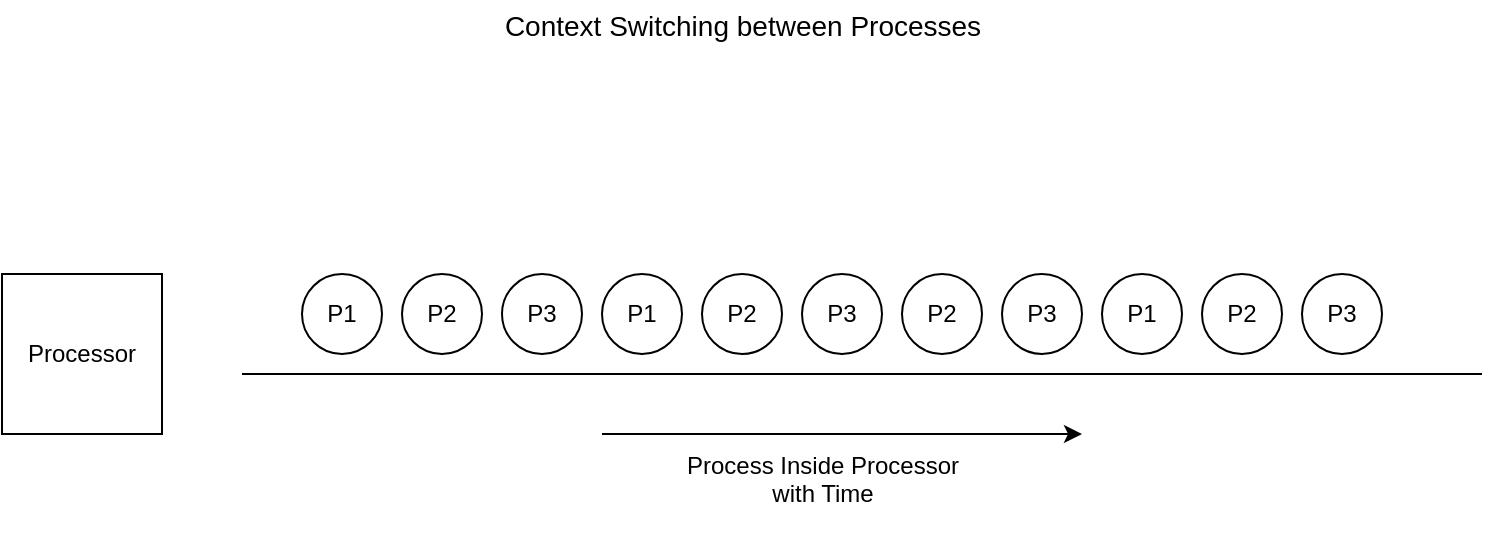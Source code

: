 <mxfile>
    <diagram id="dHSXiTXvQeOJNluTTRGn" name="Page-1">
        <mxGraphModel dx="1053" dy="483" grid="1" gridSize="10" guides="1" tooltips="1" connect="1" arrows="1" fold="1" page="1" pageScale="1" pageWidth="850" pageHeight="1100" math="0" shadow="0">
            <root>
                <mxCell id="0"/>
                <mxCell id="1" parent="0"/>
                <mxCell id="3" value="Processor" style="whiteSpace=wrap;html=1;aspect=fixed;" vertex="1" parent="1">
                    <mxGeometry x="20" y="170" width="80" height="80" as="geometry"/>
                </mxCell>
                <mxCell id="4" value="P1" style="ellipse;whiteSpace=wrap;html=1;aspect=fixed;" vertex="1" parent="1">
                    <mxGeometry x="170" y="170" width="40" height="40" as="geometry"/>
                </mxCell>
                <mxCell id="5" value="P2" style="ellipse;whiteSpace=wrap;html=1;aspect=fixed;" vertex="1" parent="1">
                    <mxGeometry x="220" y="170" width="40" height="40" as="geometry"/>
                </mxCell>
                <mxCell id="6" value="P3" style="ellipse;whiteSpace=wrap;html=1;aspect=fixed;" vertex="1" parent="1">
                    <mxGeometry x="270" y="170" width="40" height="40" as="geometry"/>
                </mxCell>
                <mxCell id="7" value="" style="endArrow=none;html=1;" edge="1" parent="1">
                    <mxGeometry width="50" height="50" relative="1" as="geometry">
                        <mxPoint x="140" y="220" as="sourcePoint"/>
                        <mxPoint x="760" y="220" as="targetPoint"/>
                    </mxGeometry>
                </mxCell>
                <mxCell id="9" value="P1" style="ellipse;whiteSpace=wrap;html=1;aspect=fixed;" vertex="1" parent="1">
                    <mxGeometry x="320" y="170" width="40" height="40" as="geometry"/>
                </mxCell>
                <mxCell id="10" value="P2" style="ellipse;whiteSpace=wrap;html=1;aspect=fixed;" vertex="1" parent="1">
                    <mxGeometry x="370" y="170" width="40" height="40" as="geometry"/>
                </mxCell>
                <mxCell id="11" value="P3" style="ellipse;whiteSpace=wrap;html=1;aspect=fixed;" vertex="1" parent="1">
                    <mxGeometry x="420" y="170" width="40" height="40" as="geometry"/>
                </mxCell>
                <mxCell id="12" value="P2" style="ellipse;whiteSpace=wrap;html=1;aspect=fixed;" vertex="1" parent="1">
                    <mxGeometry x="470" y="170" width="40" height="40" as="geometry"/>
                </mxCell>
                <mxCell id="14" value="P3" style="ellipse;whiteSpace=wrap;html=1;aspect=fixed;" vertex="1" parent="1">
                    <mxGeometry x="520" y="170" width="40" height="40" as="geometry"/>
                </mxCell>
                <mxCell id="15" value="P1" style="ellipse;whiteSpace=wrap;html=1;aspect=fixed;" vertex="1" parent="1">
                    <mxGeometry x="570" y="170" width="40" height="40" as="geometry"/>
                </mxCell>
                <mxCell id="16" value="P2" style="ellipse;whiteSpace=wrap;html=1;aspect=fixed;" vertex="1" parent="1">
                    <mxGeometry x="620" y="170" width="40" height="40" as="geometry"/>
                </mxCell>
                <mxCell id="17" value="P3" style="ellipse;whiteSpace=wrap;html=1;aspect=fixed;" vertex="1" parent="1">
                    <mxGeometry x="670" y="170" width="40" height="40" as="geometry"/>
                </mxCell>
                <mxCell id="18" value="" style="endArrow=classic;html=1;" edge="1" parent="1">
                    <mxGeometry width="50" height="50" relative="1" as="geometry">
                        <mxPoint x="320" y="250" as="sourcePoint"/>
                        <mxPoint x="560" y="250" as="targetPoint"/>
                    </mxGeometry>
                </mxCell>
                <mxCell id="19" value="Process Inside Processor&lt;div&gt;with Time&lt;/div&gt;&lt;div&gt;&lt;br&gt;&lt;/div&gt;" style="text;html=1;align=center;verticalAlign=middle;resizable=0;points=[];autosize=1;strokeColor=none;fillColor=none;" vertex="1" parent="1">
                    <mxGeometry x="350" y="250" width="160" height="60" as="geometry"/>
                </mxCell>
                <mxCell id="20" value="&lt;font style=&quot;font-size: 14px;&quot;&gt;Context Switching between Processes&lt;/font&gt;&lt;div&gt;&lt;br&gt;&lt;/div&gt;" style="text;html=1;align=center;verticalAlign=middle;resizable=0;points=[];autosize=1;strokeColor=none;fillColor=none;" vertex="1" parent="1">
                    <mxGeometry x="260" y="33" width="260" height="40" as="geometry"/>
                </mxCell>
            </root>
        </mxGraphModel>
    </diagram>
</mxfile>